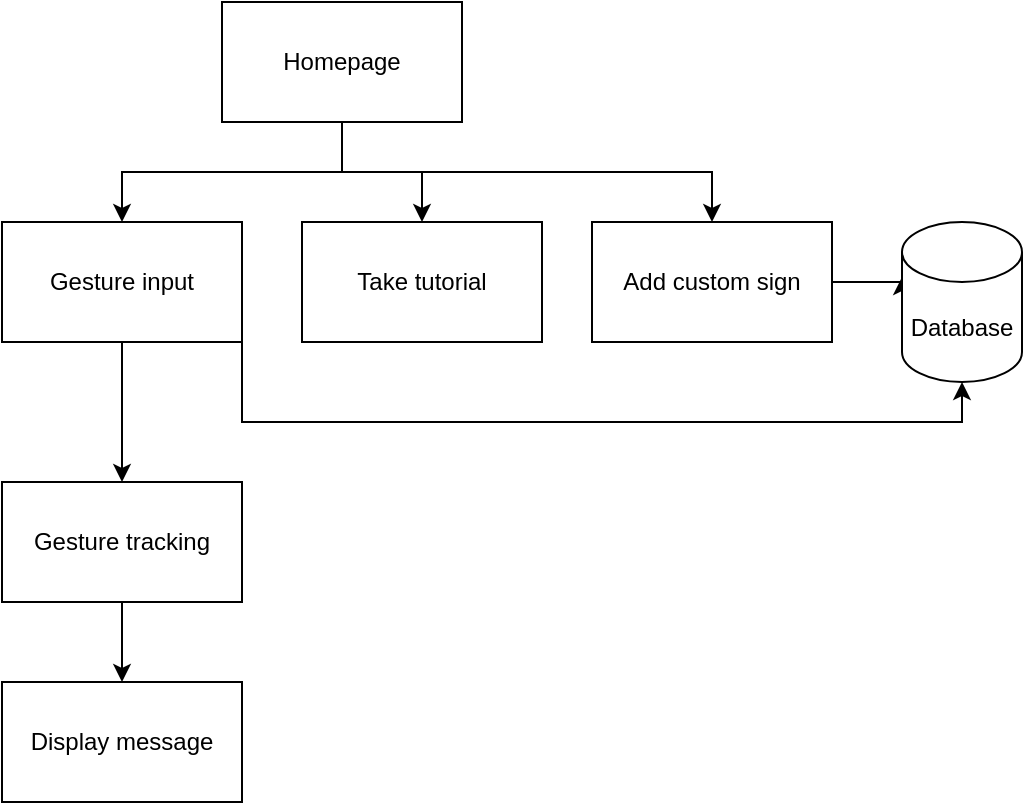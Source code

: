 <mxfile version="16.5.1" type="device"><diagram id="FiGyhHK97haR7W9wgIkx" name="Page-1"><mxGraphModel dx="1038" dy="641" grid="1" gridSize="10" guides="1" tooltips="1" connect="1" arrows="1" fold="1" page="1" pageScale="1" pageWidth="850" pageHeight="1100" math="0" shadow="0"><root><mxCell id="0"/><mxCell id="1" parent="0"/><mxCell id="RaRdIgK_nylgJ54pCryC-9" style="edgeStyle=orthogonalEdgeStyle;rounded=0;orthogonalLoop=1;jettySize=auto;html=1;exitX=0.5;exitY=1;exitDx=0;exitDy=0;entryX=0.5;entryY=0;entryDx=0;entryDy=0;" parent="1" source="RaRdIgK_nylgJ54pCryC-2" target="RaRdIgK_nylgJ54pCryC-3" edge="1"><mxGeometry relative="1" as="geometry"/></mxCell><mxCell id="RaRdIgK_nylgJ54pCryC-10" style="edgeStyle=orthogonalEdgeStyle;rounded=0;orthogonalLoop=1;jettySize=auto;html=1;exitX=0.5;exitY=1;exitDx=0;exitDy=0;entryX=0.5;entryY=0;entryDx=0;entryDy=0;" parent="1" source="RaRdIgK_nylgJ54pCryC-2" target="RaRdIgK_nylgJ54pCryC-4" edge="1"><mxGeometry relative="1" as="geometry"/></mxCell><mxCell id="RaRdIgK_nylgJ54pCryC-11" style="edgeStyle=orthogonalEdgeStyle;rounded=0;orthogonalLoop=1;jettySize=auto;html=1;exitX=0.5;exitY=1;exitDx=0;exitDy=0;entryX=0.5;entryY=0;entryDx=0;entryDy=0;" parent="1" source="RaRdIgK_nylgJ54pCryC-2" target="RaRdIgK_nylgJ54pCryC-5" edge="1"><mxGeometry relative="1" as="geometry"/></mxCell><mxCell id="RaRdIgK_nylgJ54pCryC-2" value="Homepage" style="rounded=0;whiteSpace=wrap;html=1;" parent="1" vertex="1"><mxGeometry x="120" y="90" width="120" height="60" as="geometry"/></mxCell><mxCell id="RaRdIgK_nylgJ54pCryC-12" style="edgeStyle=orthogonalEdgeStyle;rounded=0;orthogonalLoop=1;jettySize=auto;html=1;exitX=0.5;exitY=1;exitDx=0;exitDy=0;entryX=0.5;entryY=0;entryDx=0;entryDy=0;" parent="1" source="RaRdIgK_nylgJ54pCryC-3" target="RaRdIgK_nylgJ54pCryC-7" edge="1"><mxGeometry relative="1" as="geometry"/></mxCell><mxCell id="RaRdIgK_nylgJ54pCryC-15" style="edgeStyle=orthogonalEdgeStyle;rounded=0;orthogonalLoop=1;jettySize=auto;html=1;exitX=1;exitY=1;exitDx=0;exitDy=0;entryX=0.5;entryY=1;entryDx=0;entryDy=0;entryPerimeter=0;" parent="1" source="RaRdIgK_nylgJ54pCryC-3" target="RaRdIgK_nylgJ54pCryC-6" edge="1"><mxGeometry relative="1" as="geometry"/></mxCell><mxCell id="RaRdIgK_nylgJ54pCryC-3" value="Gesture input" style="rounded=0;whiteSpace=wrap;html=1;" parent="1" vertex="1"><mxGeometry x="10" y="200" width="120" height="60" as="geometry"/></mxCell><mxCell id="RaRdIgK_nylgJ54pCryC-4" value="Take tutorial" style="rounded=0;whiteSpace=wrap;html=1;" parent="1" vertex="1"><mxGeometry x="160" y="200" width="120" height="60" as="geometry"/></mxCell><mxCell id="RaRdIgK_nylgJ54pCryC-14" style="edgeStyle=orthogonalEdgeStyle;rounded=0;orthogonalLoop=1;jettySize=auto;html=1;exitX=1;exitY=0.5;exitDx=0;exitDy=0;entryX=0;entryY=0;entryDx=0;entryDy=27.5;entryPerimeter=0;" parent="1" source="RaRdIgK_nylgJ54pCryC-5" target="RaRdIgK_nylgJ54pCryC-6" edge="1"><mxGeometry relative="1" as="geometry"/></mxCell><mxCell id="RaRdIgK_nylgJ54pCryC-5" value="Add custom sign" style="rounded=0;whiteSpace=wrap;html=1;" parent="1" vertex="1"><mxGeometry x="305" y="200" width="120" height="60" as="geometry"/></mxCell><mxCell id="RaRdIgK_nylgJ54pCryC-6" value="Database" style="shape=cylinder3;whiteSpace=wrap;html=1;boundedLbl=1;backgroundOutline=1;size=15;" parent="1" vertex="1"><mxGeometry x="460" y="200" width="60" height="80" as="geometry"/></mxCell><mxCell id="RaRdIgK_nylgJ54pCryC-13" style="edgeStyle=orthogonalEdgeStyle;rounded=0;orthogonalLoop=1;jettySize=auto;html=1;exitX=0.5;exitY=1;exitDx=0;exitDy=0;entryX=0.5;entryY=0;entryDx=0;entryDy=0;" parent="1" source="RaRdIgK_nylgJ54pCryC-7" target="RaRdIgK_nylgJ54pCryC-8" edge="1"><mxGeometry relative="1" as="geometry"/></mxCell><mxCell id="RaRdIgK_nylgJ54pCryC-7" value="Gesture tracking" style="rounded=0;whiteSpace=wrap;html=1;" parent="1" vertex="1"><mxGeometry x="10" y="330" width="120" height="60" as="geometry"/></mxCell><mxCell id="RaRdIgK_nylgJ54pCryC-8" value="Display message" style="rounded=0;whiteSpace=wrap;html=1;" parent="1" vertex="1"><mxGeometry x="10" y="430" width="120" height="60" as="geometry"/></mxCell></root></mxGraphModel></diagram></mxfile>